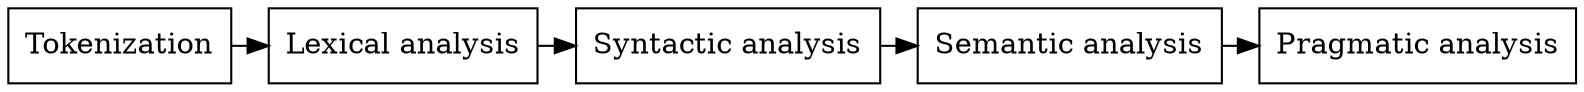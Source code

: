 digraph nlp_stages{
  subgraph mode{
    rank=same;
    "Tokenization" [shape=box, constrained=false];
    "Lexical analysis" [shape=box, constrained=false];
    "Syntactic analysis" [shape=box, constrained=false];
    "Semantic analysis" [shape=box, constrained=false];
    "Pragmatic analysis" [shape=box, constrained=false];
  }
  "Tokenization" -> "Lexical analysis";
  "Lexical analysis" -> "Syntactic analysis";
  "Syntactic analysis" -> "Semantic analysis";
  "Semantic analysis" -> "Pragmatic analysis";
}
